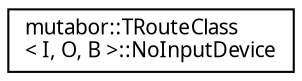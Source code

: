 digraph "Grafische Darstellung der Klassenhierarchie"
{
  edge [fontname="Sans",fontsize="10",labelfontname="Sans",labelfontsize="10"];
  node [fontname="Sans",fontsize="10",shape=record];
  rankdir="LR";
  Node0 [label="mutabor::TRouteClass\l\< I, O, B \>::NoInputDevice",height=0.2,width=0.4,color="black", fillcolor="white", style="filled",URL="$d8/dae/classmutabor_1_1TRouteClass_1_1NoInputDevice.html"];
}
